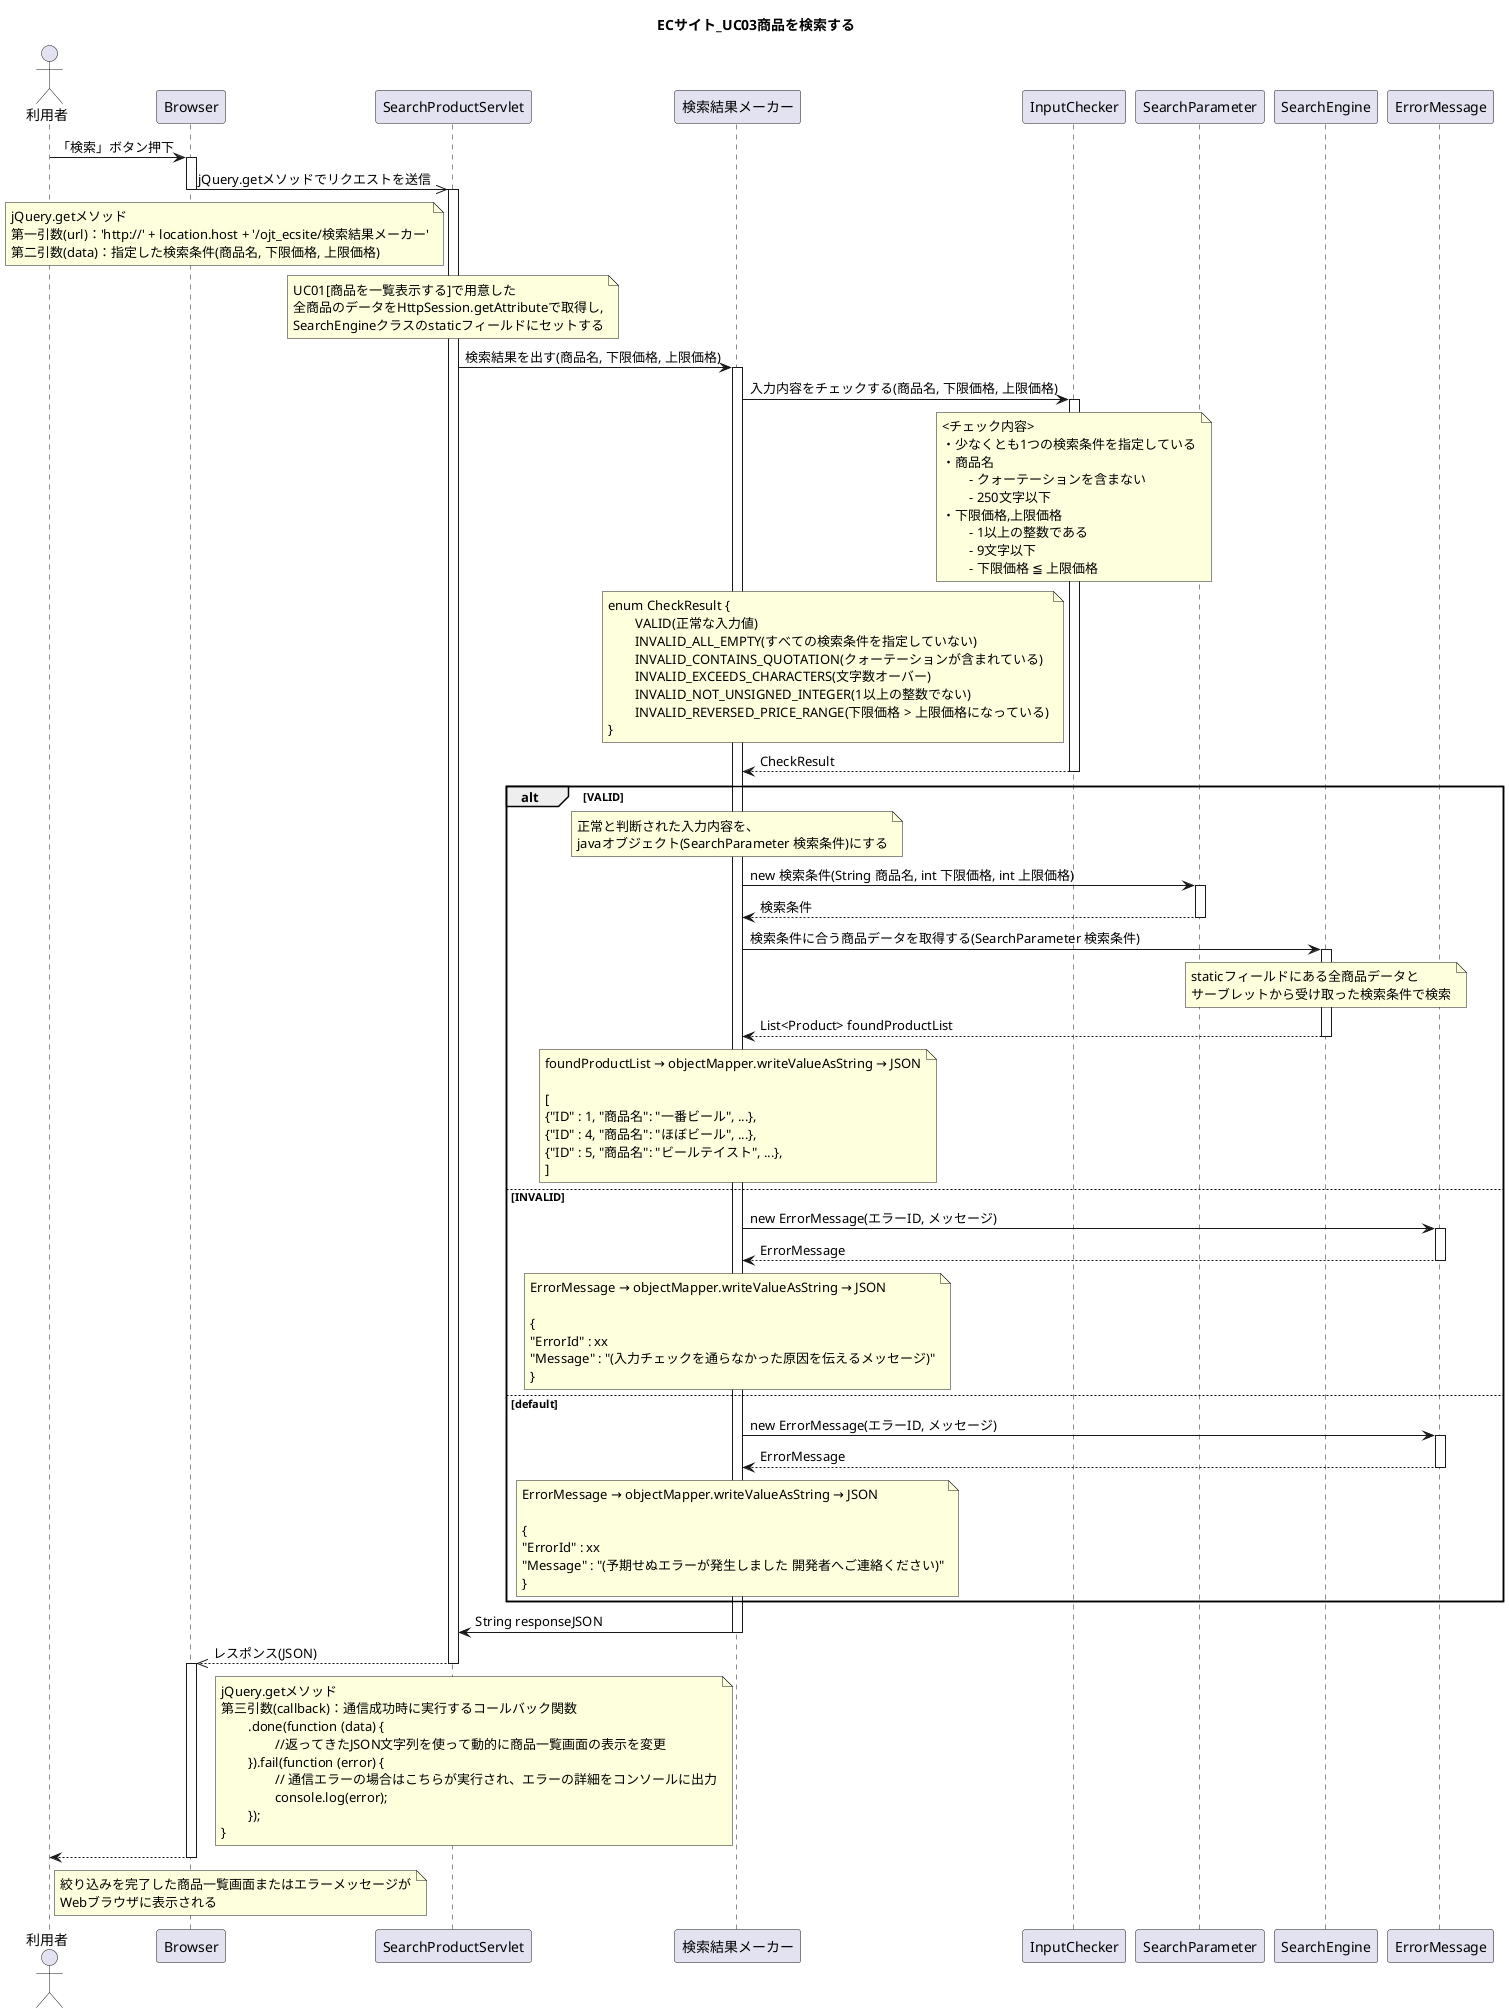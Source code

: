 @startuml
title ECサイト_UC03商品を検索する

actor 利用者

利用者 -> Browser : 「検索」ボタン押下
activate Browser

Browser ->> SearchProductServlet : jQuery.getメソッドでリクエストを送信
deactivate Browser
activate SearchProductServlet

	note left of SearchProductServlet
	jQuery.getメソッド
	第一引数(url)：'http://' + location.host + '/ojt_ecsite/検索結果メーカー'
	第二引数(data)：指定した検索条件(商品名, 下限価格, 上限価格)
	end note

	note over SearchProductServlet
	UC01[商品を一覧表示する]で用意した
	全商品のデータをHttpSession.getAttributeで取得し,
	SearchEngineクラスのstaticフィールドにセットする
	end note
	
SearchProductServlet -> 検索結果メーカー : 検索結果を出す(商品名, 下限価格, 上限価格)
activate 検索結果メーカー

検索結果メーカー -> InputChecker : 入力内容をチェックする(商品名, 下限価格, 上限価格)
activate InputChecker

	note over InputChecker
	<チェック内容>
	・少なくとも1つの検索条件を指定している
	・商品名
		- クォーテーションを含まない
		- 250文字以下
	・下限価格,上限価格
		- 1以上の整数である
		- 9文字以下
		- 下限価格 ≦ 上限価格
	end note

	note left of InputChecker 
	enum CheckResult {
		VALID(正常な入力値)
		INVALID_ALL_EMPTY(すべての検索条件を指定していない)
		INVALID_CONTAINS_QUOTATION(クォーテーションが含まれている)
		INVALID_EXCEEDS_CHARACTERS(文字数オーバー)
		INVALID_NOT_UNSIGNED_INTEGER(1以上の整数でない)
		INVALID_REVERSED_PRICE_RANGE(下限価格 > 上限価格になっている)
	}
	end note

検索結果メーカー <-- InputChecker : CheckResult
deactivate InputChecker


alt VALID
	
	note over 検索結果メーカー
	正常と判断された入力内容を、
	javaオブジェクト(SearchParameter 検索条件)にする
	end note

検索結果メーカー -> SearchParameter : new 検索条件(String 商品名, int 下限価格, int 上限価格)
activate SearchParameter
検索結果メーカー <-- SearchParameter : 検索条件
deactivate SearchParameter

検索結果メーカー -> SearchEngine : 検索条件に合う商品データを取得する(SearchParameter 検索条件)
activate SearchEngine

	note over SearchEngine
	staticフィールドにある全商品データと
	サーブレットから受け取った検索条件で検索
	end note

検索結果メーカー <-- SearchEngine : List<Product> foundProductList
deactivate SearchEngine

	note over 検索結果メーカー
	foundProductList → objectMapper.writeValueAsString → JSON

	[
	{"ID" : 1, "商品名": "一番ビール", ...},
	{"ID" : 4, "商品名": "ほぼビール", ...},
	{"ID" : 5, "商品名": "ビールテイスト", ...},
	]
	end note

else INVALID

検索結果メーカー -> ErrorMessage : new ErrorMessage(エラーID, メッセージ)
activate ErrorMessage
検索結果メーカー <-- ErrorMessage : ErrorMessage
deactivate ErrorMessage

	note over 検索結果メーカー
	ErrorMessage → objectMapper.writeValueAsString → JSON

	{
	"ErrorId" : xx
	"Message" : "(入力チェックを通らなかった原因を伝えるメッセージ)"
	}
	end note

else default

検索結果メーカー -> ErrorMessage : new ErrorMessage(エラーID, メッセージ)
activate ErrorMessage
検索結果メーカー <-- ErrorMessage : ErrorMessage
deactivate ErrorMessage

	note over 検索結果メーカー
	ErrorMessage → objectMapper.writeValueAsString → JSON

	{
	"ErrorId" : xx
	"Message" : "(予期せぬエラーが発生しました 開発者へご連絡ください)"
	}
	end note

end

SearchProductServlet <- 検索結果メーカー : String responseJSON
deactivate 検索結果メーカー
Browser <<-- SearchProductServlet : レスポンス(JSON)
deactivate SearchProductServlet
activate Browser

	note left of 検索結果メーカー
	jQuery.getメソッド
	第三引数(callback)：通信成功時に実行するコールバック関数
		.done(function (data) {
			//返ってきたJSON文字列を使って動的に商品一覧画面の表示を変更
		}).fail(function (error) {
			// 通信エラーの場合はこちらが実行され、エラーの詳細をコンソールに出力
			console.log(error);
		});
	}
	end note


利用者 <-- Browser
	note right of 利用者
	絞り込みを完了した商品一覧画面またはエラーメッセージが
	Webブラウザに表示される
	end note

deactivate Browser

@enduml
